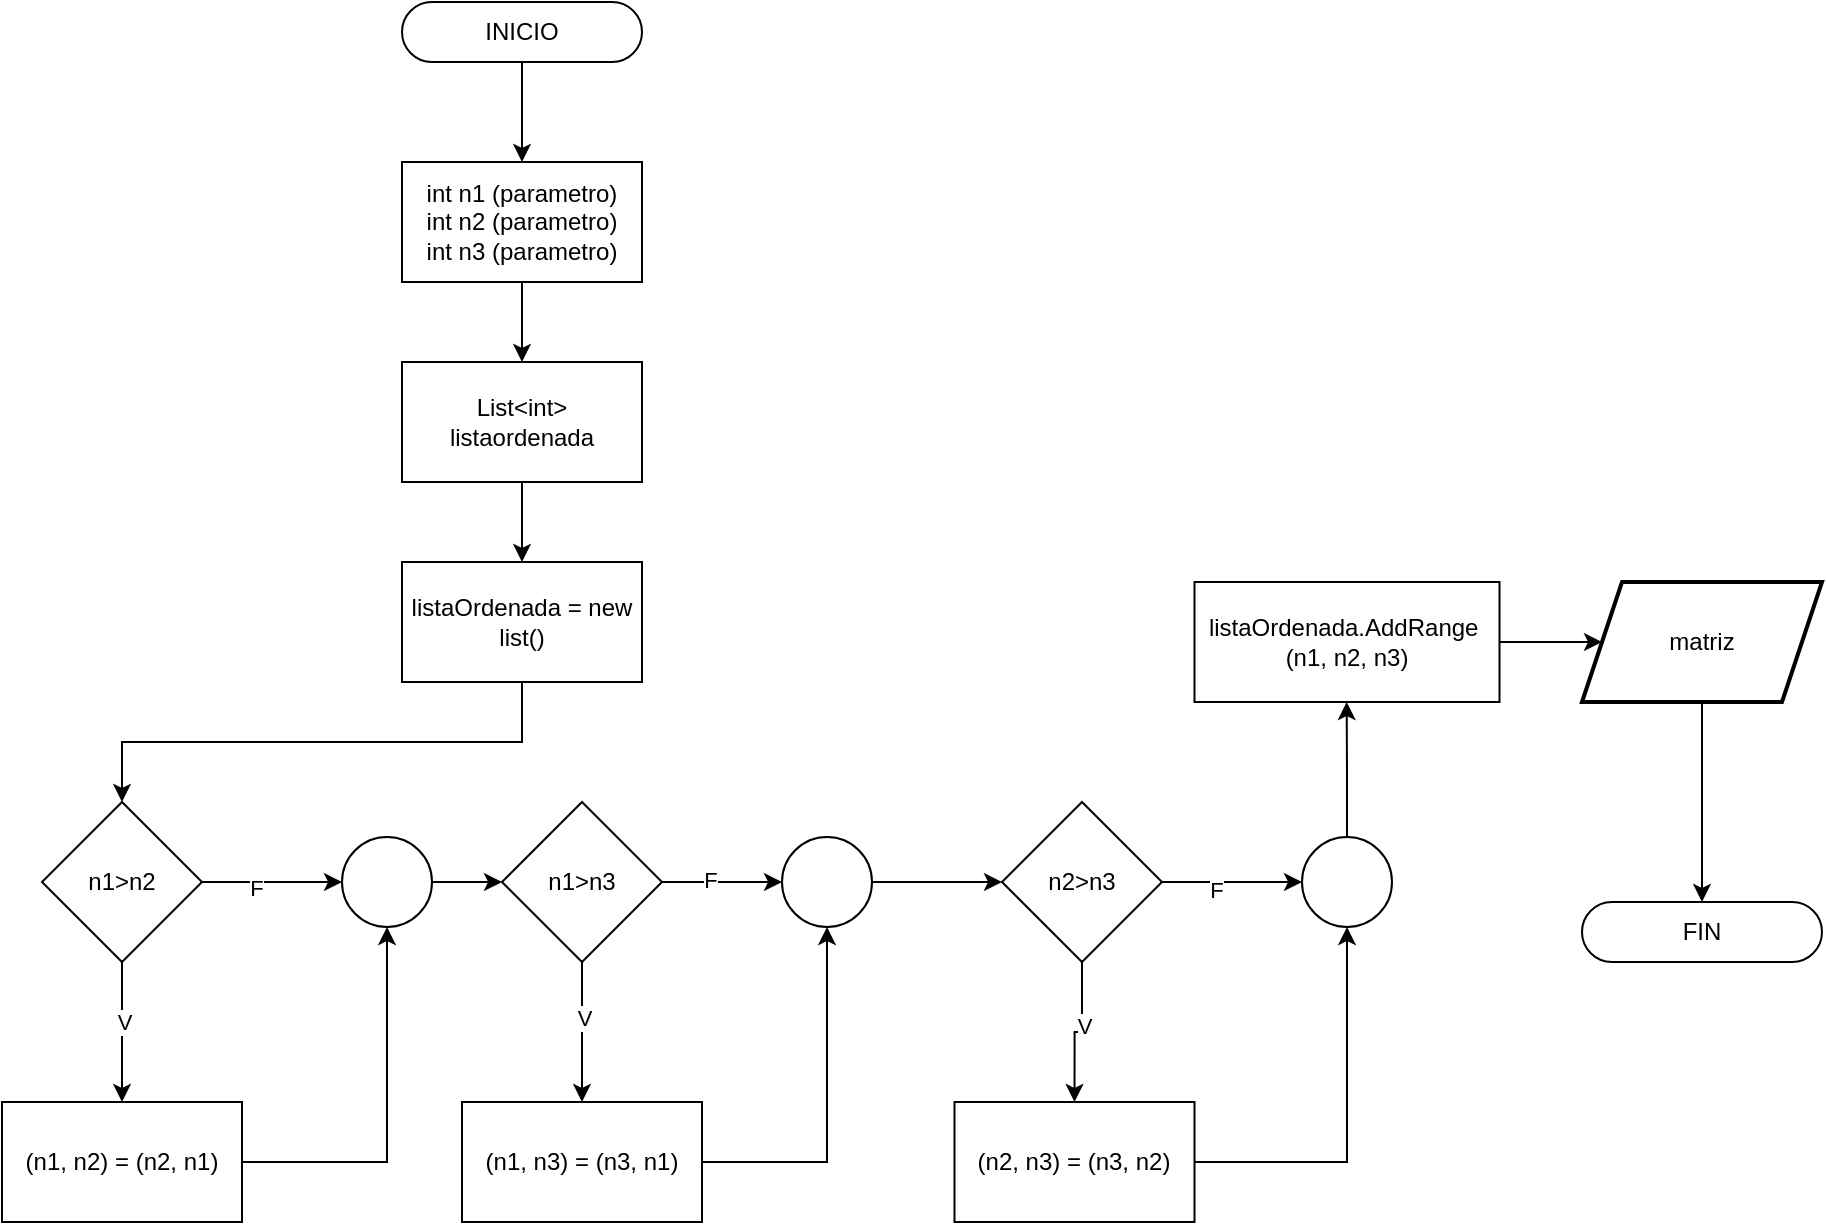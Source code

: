 <mxfile version="24.7.7">
  <diagram name="Página-1" id="Bal9dCU0w3vXgrl_aZGy">
    <mxGraphModel dx="2181" dy="653" grid="1" gridSize="10" guides="1" tooltips="1" connect="1" arrows="1" fold="1" page="0" pageScale="1" pageWidth="827" pageHeight="1169" math="0" shadow="0">
      <root>
        <mxCell id="0" />
        <mxCell id="1" parent="0" />
        <mxCell id="ahCMLixp_YzIX2k5nNPd-163" style="edgeStyle=orthogonalEdgeStyle;rounded=0;orthogonalLoop=1;jettySize=auto;html=1;exitX=0.5;exitY=1;exitDx=0;exitDy=0;entryX=0.5;entryY=0;entryDx=0;entryDy=0;" edge="1" parent="1" source="ahCMLixp_YzIX2k5nNPd-164" target="ahCMLixp_YzIX2k5nNPd-166">
          <mxGeometry relative="1" as="geometry" />
        </mxCell>
        <mxCell id="ahCMLixp_YzIX2k5nNPd-164" value="INICIO" style="rounded=1;whiteSpace=wrap;html=1;arcSize=50;" vertex="1" parent="1">
          <mxGeometry x="-450" y="640" width="120" height="30" as="geometry" />
        </mxCell>
        <mxCell id="ahCMLixp_YzIX2k5nNPd-169" style="edgeStyle=orthogonalEdgeStyle;rounded=0;orthogonalLoop=1;jettySize=auto;html=1;exitX=0.5;exitY=1;exitDx=0;exitDy=0;entryX=0.5;entryY=0;entryDx=0;entryDy=0;" edge="1" parent="1" source="ahCMLixp_YzIX2k5nNPd-166" target="ahCMLixp_YzIX2k5nNPd-168">
          <mxGeometry relative="1" as="geometry" />
        </mxCell>
        <mxCell id="ahCMLixp_YzIX2k5nNPd-166" value="int n1 (parametro)&lt;div&gt;int n2&amp;nbsp;&lt;span style=&quot;background-color: initial;&quot;&gt;(parametro)&lt;/span&gt;&lt;br&gt;&lt;/div&gt;&lt;div&gt;int n3&amp;nbsp;&lt;span style=&quot;background-color: initial;&quot;&gt;(parametro)&lt;/span&gt;&lt;/div&gt;" style="rounded=0;whiteSpace=wrap;html=1;" vertex="1" parent="1">
          <mxGeometry x="-450" y="720" width="120" height="60" as="geometry" />
        </mxCell>
        <mxCell id="ahCMLixp_YzIX2k5nNPd-174" style="edgeStyle=orthogonalEdgeStyle;rounded=0;orthogonalLoop=1;jettySize=auto;html=1;exitX=0.5;exitY=1;exitDx=0;exitDy=0;entryX=0.5;entryY=0;entryDx=0;entryDy=0;" edge="1" parent="1" source="ahCMLixp_YzIX2k5nNPd-167" target="ahCMLixp_YzIX2k5nNPd-173">
          <mxGeometry relative="1" as="geometry" />
        </mxCell>
        <mxCell id="ahCMLixp_YzIX2k5nNPd-167" value="listaOrdenada = new list()" style="rounded=0;whiteSpace=wrap;html=1;" vertex="1" parent="1">
          <mxGeometry x="-450" y="920" width="120" height="60" as="geometry" />
        </mxCell>
        <mxCell id="ahCMLixp_YzIX2k5nNPd-171" style="edgeStyle=orthogonalEdgeStyle;rounded=0;orthogonalLoop=1;jettySize=auto;html=1;exitX=0.5;exitY=1;exitDx=0;exitDy=0;entryX=0.5;entryY=0;entryDx=0;entryDy=0;" edge="1" parent="1" source="ahCMLixp_YzIX2k5nNPd-168" target="ahCMLixp_YzIX2k5nNPd-167">
          <mxGeometry relative="1" as="geometry" />
        </mxCell>
        <mxCell id="ahCMLixp_YzIX2k5nNPd-168" value="List&amp;lt;int&amp;gt; listaordenada" style="rounded=0;whiteSpace=wrap;html=1;" vertex="1" parent="1">
          <mxGeometry x="-450" y="820" width="120" height="60" as="geometry" />
        </mxCell>
        <mxCell id="ahCMLixp_YzIX2k5nNPd-177" style="edgeStyle=orthogonalEdgeStyle;rounded=0;orthogonalLoop=1;jettySize=auto;html=1;exitX=1;exitY=0.5;exitDx=0;exitDy=0;entryX=0;entryY=0.5;entryDx=0;entryDy=0;" edge="1" parent="1" source="ahCMLixp_YzIX2k5nNPd-173" target="ahCMLixp_YzIX2k5nNPd-176">
          <mxGeometry relative="1" as="geometry" />
        </mxCell>
        <mxCell id="ahCMLixp_YzIX2k5nNPd-181" value="F" style="edgeLabel;html=1;align=center;verticalAlign=middle;resizable=0;points=[];" vertex="1" connectable="0" parent="ahCMLixp_YzIX2k5nNPd-177">
          <mxGeometry x="-0.243" y="-3" relative="1" as="geometry">
            <mxPoint as="offset" />
          </mxGeometry>
        </mxCell>
        <mxCell id="ahCMLixp_YzIX2k5nNPd-185" style="edgeStyle=orthogonalEdgeStyle;rounded=0;orthogonalLoop=1;jettySize=auto;html=1;exitX=0.5;exitY=1;exitDx=0;exitDy=0;entryX=0.5;entryY=0;entryDx=0;entryDy=0;" edge="1" parent="1" source="ahCMLixp_YzIX2k5nNPd-173" target="ahCMLixp_YzIX2k5nNPd-178">
          <mxGeometry relative="1" as="geometry" />
        </mxCell>
        <mxCell id="ahCMLixp_YzIX2k5nNPd-186" value="V" style="edgeLabel;html=1;align=center;verticalAlign=middle;resizable=0;points=[];" vertex="1" connectable="0" parent="ahCMLixp_YzIX2k5nNPd-185">
          <mxGeometry x="-0.138" y="1" relative="1" as="geometry">
            <mxPoint as="offset" />
          </mxGeometry>
        </mxCell>
        <mxCell id="ahCMLixp_YzIX2k5nNPd-173" value="n1&amp;gt;n2" style="rhombus;whiteSpace=wrap;html=1;" vertex="1" parent="1">
          <mxGeometry x="-630" y="1040" width="80" height="80" as="geometry" />
        </mxCell>
        <mxCell id="ahCMLixp_YzIX2k5nNPd-184" style="edgeStyle=orthogonalEdgeStyle;rounded=0;orthogonalLoop=1;jettySize=auto;html=1;exitX=1;exitY=0.5;exitDx=0;exitDy=0;entryX=0;entryY=0.5;entryDx=0;entryDy=0;" edge="1" parent="1" source="ahCMLixp_YzIX2k5nNPd-176" target="ahCMLixp_YzIX2k5nNPd-183">
          <mxGeometry relative="1" as="geometry" />
        </mxCell>
        <mxCell id="ahCMLixp_YzIX2k5nNPd-176" value="" style="ellipse;whiteSpace=wrap;html=1;aspect=fixed;" vertex="1" parent="1">
          <mxGeometry x="-480" y="1057.5" width="45" height="45" as="geometry" />
        </mxCell>
        <mxCell id="ahCMLixp_YzIX2k5nNPd-182" style="edgeStyle=orthogonalEdgeStyle;rounded=0;orthogonalLoop=1;jettySize=auto;html=1;exitX=1;exitY=0.5;exitDx=0;exitDy=0;entryX=0.5;entryY=1;entryDx=0;entryDy=0;" edge="1" parent="1" target="ahCMLixp_YzIX2k5nNPd-176">
          <mxGeometry relative="1" as="geometry">
            <mxPoint x="-530" y="1190" as="sourcePoint" />
            <Array as="points">
              <mxPoint x="-530" y="1220" />
              <mxPoint x="-458" y="1220" />
            </Array>
          </mxGeometry>
        </mxCell>
        <mxCell id="ahCMLixp_YzIX2k5nNPd-178" value="(n1, n2) = (n2, n1)" style="rounded=0;whiteSpace=wrap;html=1;" vertex="1" parent="1">
          <mxGeometry x="-650" y="1190" width="120" height="60" as="geometry" />
        </mxCell>
        <mxCell id="ahCMLixp_YzIX2k5nNPd-188" style="edgeStyle=orthogonalEdgeStyle;rounded=0;orthogonalLoop=1;jettySize=auto;html=1;exitX=1;exitY=0.5;exitDx=0;exitDy=0;entryX=0;entryY=0.5;entryDx=0;entryDy=0;" edge="1" parent="1" source="ahCMLixp_YzIX2k5nNPd-183" target="ahCMLixp_YzIX2k5nNPd-187">
          <mxGeometry relative="1" as="geometry" />
        </mxCell>
        <mxCell id="ahCMLixp_YzIX2k5nNPd-189" value="F" style="edgeLabel;html=1;align=center;verticalAlign=middle;resizable=0;points=[];" vertex="1" connectable="0" parent="ahCMLixp_YzIX2k5nNPd-188">
          <mxGeometry x="-0.2" y="1" relative="1" as="geometry">
            <mxPoint as="offset" />
          </mxGeometry>
        </mxCell>
        <mxCell id="ahCMLixp_YzIX2k5nNPd-191" style="edgeStyle=orthogonalEdgeStyle;rounded=0;orthogonalLoop=1;jettySize=auto;html=1;exitX=0.5;exitY=1;exitDx=0;exitDy=0;entryX=0.5;entryY=0;entryDx=0;entryDy=0;" edge="1" parent="1" source="ahCMLixp_YzIX2k5nNPd-183" target="ahCMLixp_YzIX2k5nNPd-190">
          <mxGeometry relative="1" as="geometry" />
        </mxCell>
        <mxCell id="ahCMLixp_YzIX2k5nNPd-192" value="V" style="edgeLabel;html=1;align=center;verticalAlign=middle;resizable=0;points=[];" vertex="1" connectable="0" parent="ahCMLixp_YzIX2k5nNPd-191">
          <mxGeometry x="-0.204" y="1" relative="1" as="geometry">
            <mxPoint as="offset" />
          </mxGeometry>
        </mxCell>
        <mxCell id="ahCMLixp_YzIX2k5nNPd-183" value="n1&amp;gt;n3" style="rhombus;whiteSpace=wrap;html=1;" vertex="1" parent="1">
          <mxGeometry x="-400" y="1040" width="80" height="80" as="geometry" />
        </mxCell>
        <mxCell id="ahCMLixp_YzIX2k5nNPd-195" style="edgeStyle=orthogonalEdgeStyle;rounded=0;orthogonalLoop=1;jettySize=auto;html=1;exitX=1;exitY=0.5;exitDx=0;exitDy=0;entryX=0;entryY=0.5;entryDx=0;entryDy=0;" edge="1" parent="1" source="ahCMLixp_YzIX2k5nNPd-187" target="ahCMLixp_YzIX2k5nNPd-194">
          <mxGeometry relative="1" as="geometry" />
        </mxCell>
        <mxCell id="ahCMLixp_YzIX2k5nNPd-187" value="" style="ellipse;whiteSpace=wrap;html=1;aspect=fixed;" vertex="1" parent="1">
          <mxGeometry x="-260" y="1057.5" width="45" height="45" as="geometry" />
        </mxCell>
        <mxCell id="ahCMLixp_YzIX2k5nNPd-193" style="edgeStyle=orthogonalEdgeStyle;rounded=0;orthogonalLoop=1;jettySize=auto;html=1;exitX=1;exitY=0.5;exitDx=0;exitDy=0;entryX=0.5;entryY=1;entryDx=0;entryDy=0;" edge="1" parent="1" source="ahCMLixp_YzIX2k5nNPd-190" target="ahCMLixp_YzIX2k5nNPd-187">
          <mxGeometry relative="1" as="geometry" />
        </mxCell>
        <mxCell id="ahCMLixp_YzIX2k5nNPd-190" value="(n1, n3) = (n3, n1)" style="rounded=0;whiteSpace=wrap;html=1;" vertex="1" parent="1">
          <mxGeometry x="-420" y="1190" width="120" height="60" as="geometry" />
        </mxCell>
        <mxCell id="ahCMLixp_YzIX2k5nNPd-197" style="edgeStyle=orthogonalEdgeStyle;rounded=0;orthogonalLoop=1;jettySize=auto;html=1;exitX=0.5;exitY=1;exitDx=0;exitDy=0;entryX=0.5;entryY=0;entryDx=0;entryDy=0;" edge="1" parent="1" source="ahCMLixp_YzIX2k5nNPd-194" target="ahCMLixp_YzIX2k5nNPd-196">
          <mxGeometry relative="1" as="geometry" />
        </mxCell>
        <mxCell id="ahCMLixp_YzIX2k5nNPd-198" value="V" style="edgeLabel;html=1;align=center;verticalAlign=middle;resizable=0;points=[];" vertex="1" connectable="0" parent="ahCMLixp_YzIX2k5nNPd-197">
          <mxGeometry x="-0.138" y="1" relative="1" as="geometry">
            <mxPoint as="offset" />
          </mxGeometry>
        </mxCell>
        <mxCell id="ahCMLixp_YzIX2k5nNPd-201" style="edgeStyle=orthogonalEdgeStyle;rounded=0;orthogonalLoop=1;jettySize=auto;html=1;exitX=1;exitY=0.5;exitDx=0;exitDy=0;entryX=0;entryY=0.5;entryDx=0;entryDy=0;" edge="1" parent="1" source="ahCMLixp_YzIX2k5nNPd-194" target="ahCMLixp_YzIX2k5nNPd-199">
          <mxGeometry relative="1" as="geometry" />
        </mxCell>
        <mxCell id="ahCMLixp_YzIX2k5nNPd-202" value="F" style="edgeLabel;html=1;align=center;verticalAlign=middle;resizable=0;points=[];" vertex="1" connectable="0" parent="ahCMLixp_YzIX2k5nNPd-201">
          <mxGeometry x="-0.243" y="-4" relative="1" as="geometry">
            <mxPoint as="offset" />
          </mxGeometry>
        </mxCell>
        <mxCell id="ahCMLixp_YzIX2k5nNPd-194" value="n2&amp;gt;n3" style="rhombus;whiteSpace=wrap;html=1;" vertex="1" parent="1">
          <mxGeometry x="-150" y="1040" width="80" height="80" as="geometry" />
        </mxCell>
        <mxCell id="ahCMLixp_YzIX2k5nNPd-200" style="edgeStyle=orthogonalEdgeStyle;rounded=0;orthogonalLoop=1;jettySize=auto;html=1;exitX=1;exitY=0.5;exitDx=0;exitDy=0;entryX=0.5;entryY=1;entryDx=0;entryDy=0;" edge="1" parent="1" source="ahCMLixp_YzIX2k5nNPd-196" target="ahCMLixp_YzIX2k5nNPd-199">
          <mxGeometry relative="1" as="geometry" />
        </mxCell>
        <mxCell id="ahCMLixp_YzIX2k5nNPd-196" value="&lt;div&gt;(n2, n3) = (n3, n2)&lt;/div&gt;" style="rounded=0;whiteSpace=wrap;html=1;" vertex="1" parent="1">
          <mxGeometry x="-173.75" y="1190" width="120" height="60" as="geometry" />
        </mxCell>
        <mxCell id="ahCMLixp_YzIX2k5nNPd-203" style="edgeStyle=orthogonalEdgeStyle;rounded=0;orthogonalLoop=1;jettySize=auto;html=1;exitX=0.5;exitY=0;exitDx=0;exitDy=0;" edge="1" parent="1" source="ahCMLixp_YzIX2k5nNPd-199">
          <mxGeometry relative="1" as="geometry">
            <mxPoint x="22.333" y="990" as="targetPoint" />
          </mxGeometry>
        </mxCell>
        <mxCell id="ahCMLixp_YzIX2k5nNPd-199" value="" style="ellipse;whiteSpace=wrap;html=1;aspect=fixed;" vertex="1" parent="1">
          <mxGeometry y="1057.5" width="45" height="45" as="geometry" />
        </mxCell>
        <mxCell id="ahCMLixp_YzIX2k5nNPd-208" style="edgeStyle=orthogonalEdgeStyle;rounded=0;orthogonalLoop=1;jettySize=auto;html=1;exitX=1;exitY=0.5;exitDx=0;exitDy=0;" edge="1" parent="1" source="ahCMLixp_YzIX2k5nNPd-204" target="ahCMLixp_YzIX2k5nNPd-206">
          <mxGeometry relative="1" as="geometry" />
        </mxCell>
        <mxCell id="ahCMLixp_YzIX2k5nNPd-204" value="listaOrdenada.AddRange&amp;nbsp;&lt;div&gt;(n1, n2, n3)&lt;/div&gt;" style="rounded=0;whiteSpace=wrap;html=1;" vertex="1" parent="1">
          <mxGeometry x="-53.75" y="930" width="152.5" height="60" as="geometry" />
        </mxCell>
        <mxCell id="ahCMLixp_YzIX2k5nNPd-205" style="edgeStyle=orthogonalEdgeStyle;rounded=0;orthogonalLoop=1;jettySize=auto;html=1;exitX=0.5;exitY=1;exitDx=0;exitDy=0;entryX=0.5;entryY=0;entryDx=0;entryDy=0;" edge="1" parent="1" source="ahCMLixp_YzIX2k5nNPd-206" target="ahCMLixp_YzIX2k5nNPd-207">
          <mxGeometry relative="1" as="geometry" />
        </mxCell>
        <mxCell id="ahCMLixp_YzIX2k5nNPd-206" value="matriz" style="shape=parallelogram;perimeter=parallelogramPerimeter;whiteSpace=wrap;html=1;fixedSize=1;strokeWidth=2;" vertex="1" parent="1">
          <mxGeometry x="140" y="930" width="120" height="60" as="geometry" />
        </mxCell>
        <mxCell id="ahCMLixp_YzIX2k5nNPd-207" value="FIN" style="rounded=1;whiteSpace=wrap;html=1;arcSize=50;" vertex="1" parent="1">
          <mxGeometry x="140" y="1090" width="120" height="30" as="geometry" />
        </mxCell>
      </root>
    </mxGraphModel>
  </diagram>
</mxfile>

